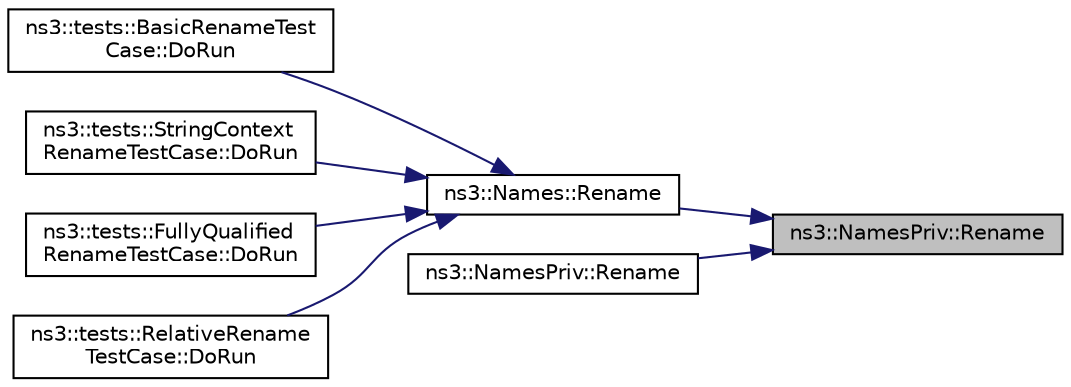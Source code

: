 digraph "ns3::NamesPriv::Rename"
{
 // LATEX_PDF_SIZE
  edge [fontname="Helvetica",fontsize="10",labelfontname="Helvetica",labelfontsize="10"];
  node [fontname="Helvetica",fontsize="10",shape=record];
  rankdir="RL";
  Node1 [label="ns3::NamesPriv::Rename",height=0.2,width=0.4,color="black", fillcolor="grey75", style="filled", fontcolor="black",tooltip="Internal implementation for Names::Rename(std::string,std::string)"];
  Node1 -> Node2 [dir="back",color="midnightblue",fontsize="10",style="solid",fontname="Helvetica"];
  Node2 [label="ns3::Names::Rename",height=0.2,width=0.4,color="black", fillcolor="white", style="filled",URL="$classns3_1_1_names.html#a0ed4aa6358357bef3930cd19ba306373",tooltip="Rename a previously associated name."];
  Node2 -> Node3 [dir="back",color="midnightblue",fontsize="10",style="solid",fontname="Helvetica"];
  Node3 [label="ns3::tests::BasicRenameTest\lCase::DoRun",height=0.2,width=0.4,color="black", fillcolor="white", style="filled",URL="$classns3_1_1tests_1_1_basic_rename_test_case.html#a5d979af403a3318eae1a4d34f43e20eb",tooltip="Implementation to actually run this TestCase."];
  Node2 -> Node4 [dir="back",color="midnightblue",fontsize="10",style="solid",fontname="Helvetica"];
  Node4 [label="ns3::tests::StringContext\lRenameTestCase::DoRun",height=0.2,width=0.4,color="black", fillcolor="white", style="filled",URL="$classns3_1_1tests_1_1_string_context_rename_test_case.html#a68e3488855ade7e26d7b3262c4dcfe04",tooltip="Implementation to actually run this TestCase."];
  Node2 -> Node5 [dir="back",color="midnightblue",fontsize="10",style="solid",fontname="Helvetica"];
  Node5 [label="ns3::tests::FullyQualified\lRenameTestCase::DoRun",height=0.2,width=0.4,color="black", fillcolor="white", style="filled",URL="$classns3_1_1tests_1_1_fully_qualified_rename_test_case.html#ac769891e81e6a11a98e6b32d7403c039",tooltip="Implementation to actually run this TestCase."];
  Node2 -> Node6 [dir="back",color="midnightblue",fontsize="10",style="solid",fontname="Helvetica"];
  Node6 [label="ns3::tests::RelativeRename\lTestCase::DoRun",height=0.2,width=0.4,color="black", fillcolor="white", style="filled",URL="$classns3_1_1tests_1_1_relative_rename_test_case.html#a21859b9f11e1424d981f50c1b3c3a343",tooltip="Implementation to actually run this TestCase."];
  Node1 -> Node7 [dir="back",color="midnightblue",fontsize="10",style="solid",fontname="Helvetica"];
  Node7 [label="ns3::NamesPriv::Rename",height=0.2,width=0.4,color="black", fillcolor="white", style="filled",URL="$classns3_1_1_names_priv.html#a6f0e7c4335aac3b5ed4abe0b7cc43ebc",tooltip="Internal implementation for Names::Rename(std::string,std::string,std::string)"];
}
